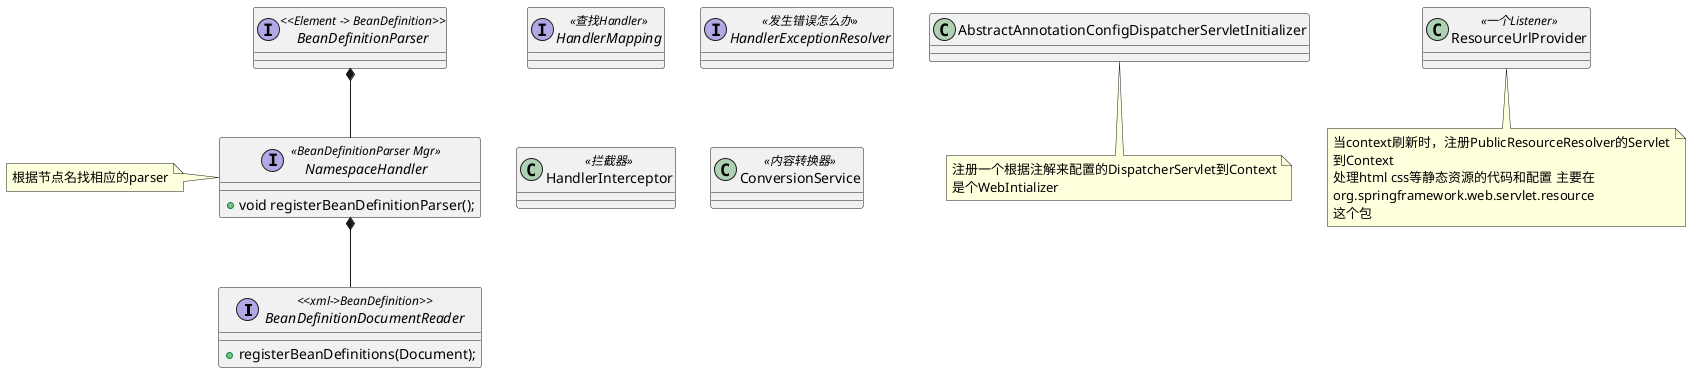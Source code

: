 @startuml
interface BeanDefinitionDocumentReader <<xml->BeanDefinition>> {
    + registerBeanDefinitions(Document);
}
interface NamespaceHandler <<BeanDefinitionParser Mgr>> {
    + void registerBeanDefinitionParser();
}
note left of NamespaceHandler 
根据节点名找相应的parser
end note
interface BeanDefinitionParser <<Element -> BeanDefinition>>  {

}
NamespaceHandler *-- BeanDefinitionDocumentReader 
BeanDefinitionParser *-- NamespaceHandler

interface HandlerMapping <<查找Handler>>
interface HandlerExceptionResolver <<发生错误怎么办>>

class HandlerInterceptor <<拦截器>>

class ConversionService <<内容转换器>>

class AbstractAnnotationConfigDispatcherServletInitializer
note bottom of AbstractAnnotationConfigDispatcherServletInitializer 
注册一个根据注解来配置的DispatcherServlet到Context
是个WebIntializer
end note

class ResourceUrlProvider <<一个Listener>>
note bottom of ResourceUrlProvider 
当context刷新时，注册PublicResourceResolver的Servlet
到Context
处理html css等静态资源的代码和配置 主要在
org.springframework.web.servlet.resource
这个包
end note
@enduml